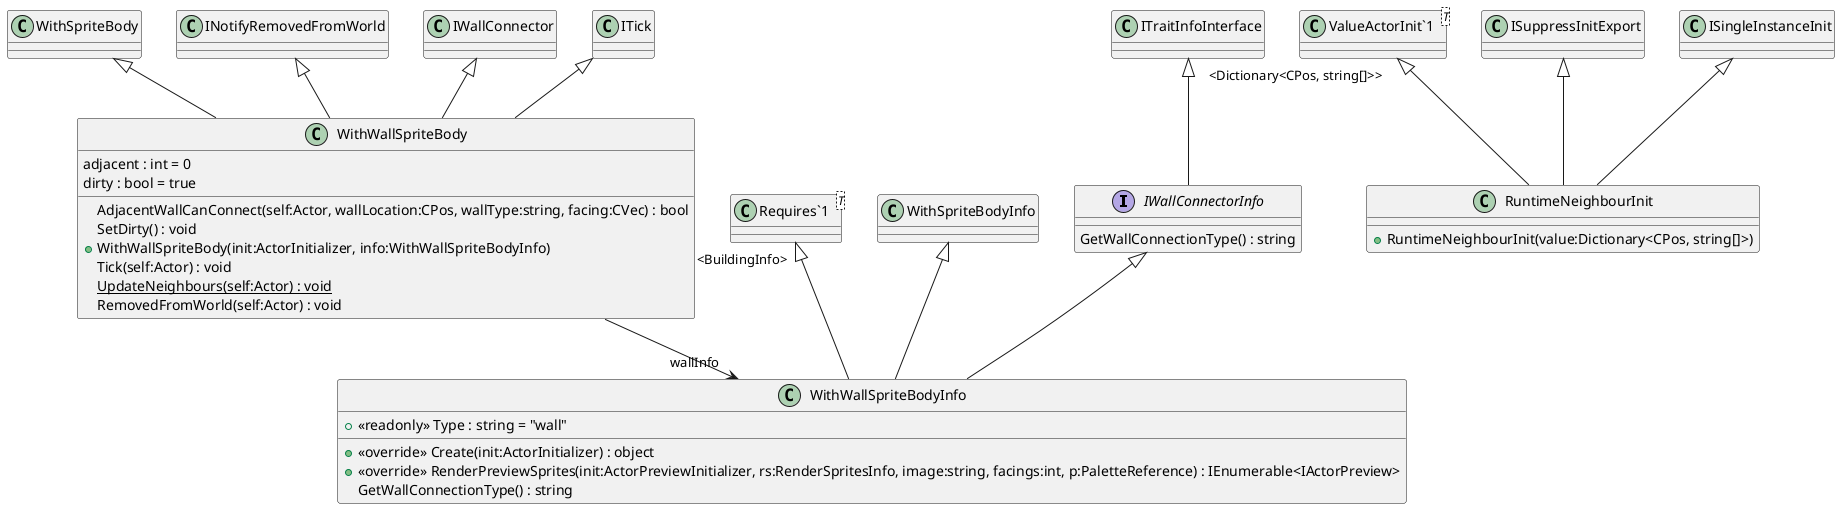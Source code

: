 @startuml
interface IWallConnectorInfo {
    GetWallConnectionType() : string
}
class WithWallSpriteBodyInfo {
    + <<readonly>> Type : string = "wall"
    + <<override>> Create(init:ActorInitializer) : object
    + <<override>> RenderPreviewSprites(init:ActorPreviewInitializer, rs:RenderSpritesInfo, image:string, facings:int, p:PaletteReference) : IEnumerable<IActorPreview>
    GetWallConnectionType() : string
}
class WithWallSpriteBody {
    adjacent : int = 0
    dirty : bool = true
    AdjacentWallCanConnect(self:Actor, wallLocation:CPos, wallType:string, facing:CVec) : bool
    SetDirty() : void
    + WithWallSpriteBody(init:ActorInitializer, info:WithWallSpriteBodyInfo)
    Tick(self:Actor) : void
    {static} UpdateNeighbours(self:Actor) : void
    RemovedFromWorld(self:Actor) : void
}
class RuntimeNeighbourInit {
    + RuntimeNeighbourInit(value:Dictionary<CPos, string[]>)
}
class "Requires`1"<T> {
}
class "ValueActorInit`1"<T> {
}
ITraitInfoInterface <|-- IWallConnectorInfo
WithSpriteBodyInfo <|-- WithWallSpriteBodyInfo
IWallConnectorInfo <|-- WithWallSpriteBodyInfo
"Requires`1" "<BuildingInfo>" <|-- WithWallSpriteBodyInfo
WithSpriteBody <|-- WithWallSpriteBody
INotifyRemovedFromWorld <|-- WithWallSpriteBody
IWallConnector <|-- WithWallSpriteBody
ITick <|-- WithWallSpriteBody
WithWallSpriteBody --> "wallInfo" WithWallSpriteBodyInfo
"ValueActorInit`1" "<Dictionary<CPos, string[]>>" <|-- RuntimeNeighbourInit
ISuppressInitExport <|-- RuntimeNeighbourInit
ISingleInstanceInit <|-- RuntimeNeighbourInit
@enduml
